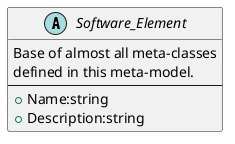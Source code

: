 @startuml

abstract class Software_Element
{
  Base of almost all meta-classes
  defined in this meta-model.
  --
  + Name:string
  + Description:string
}

@enduml
